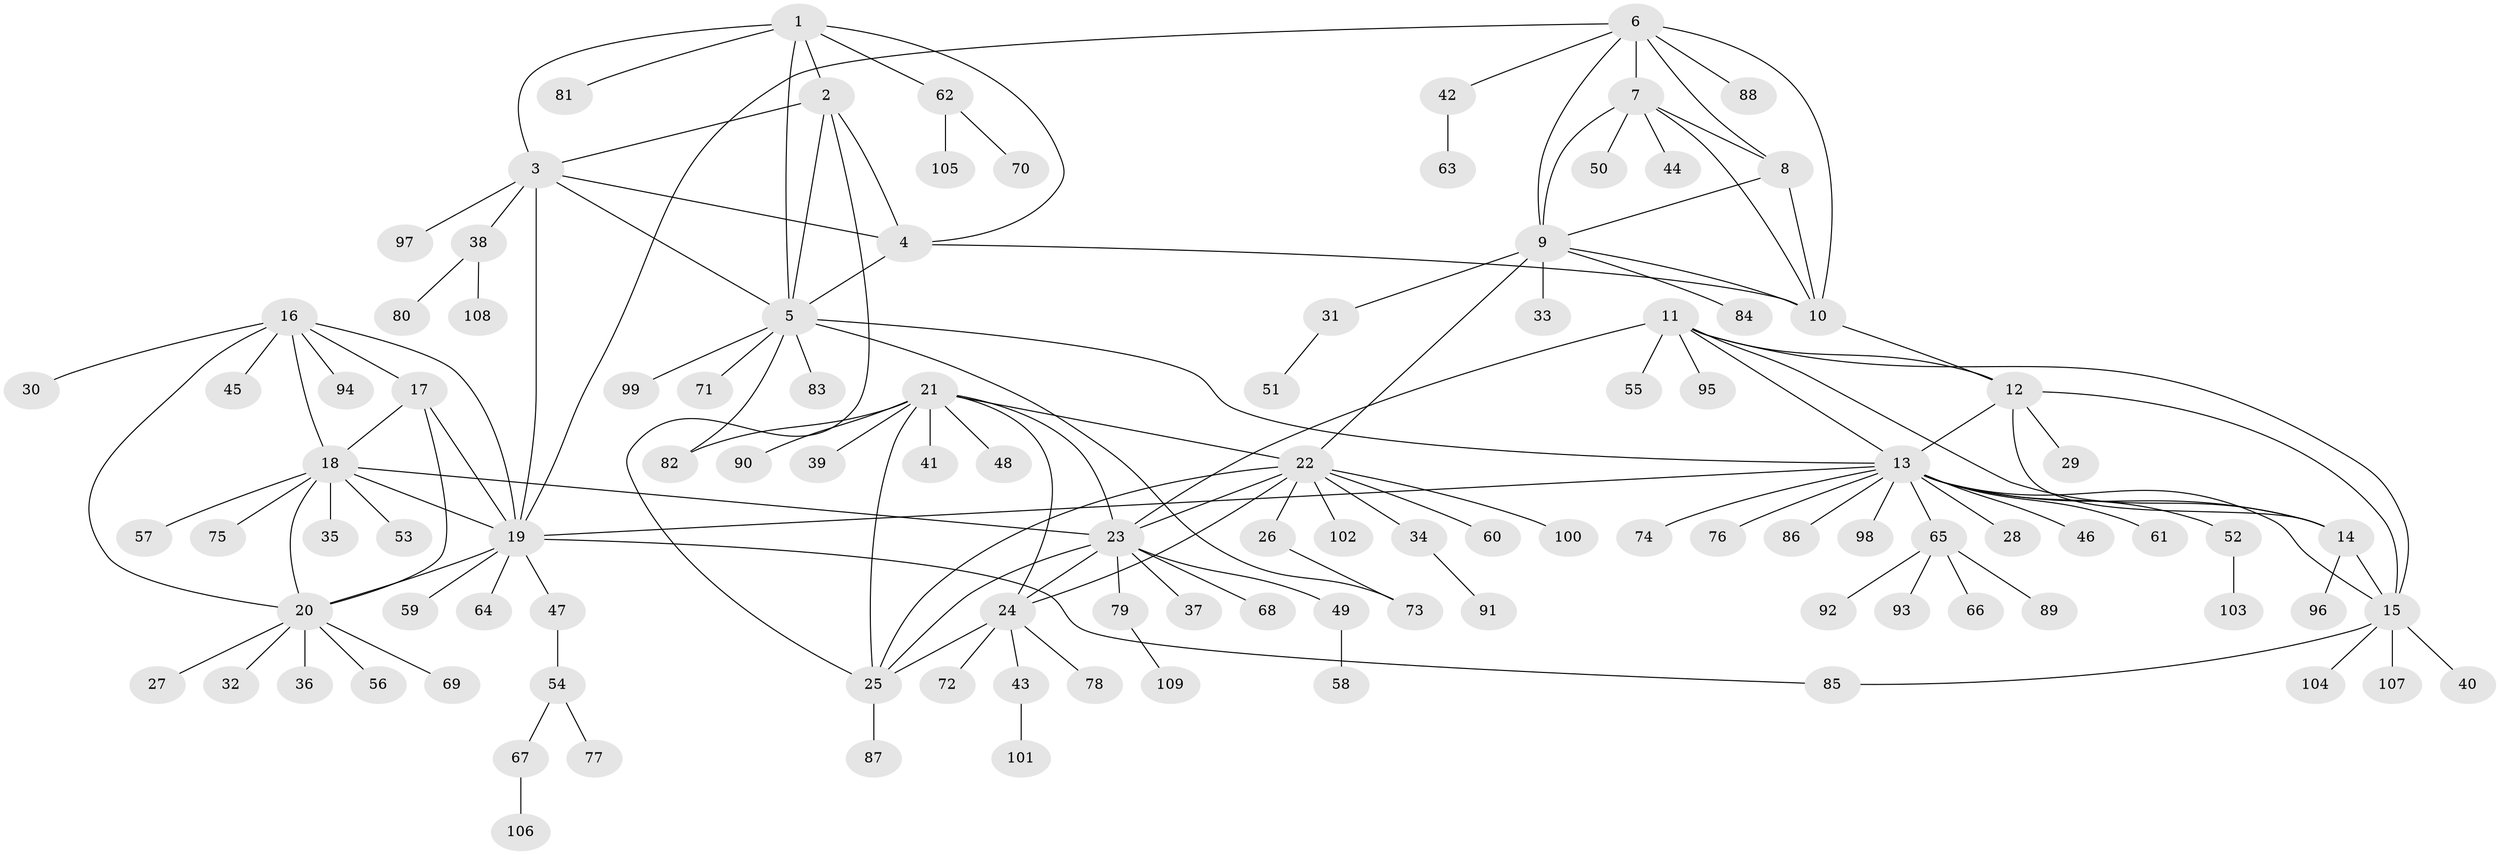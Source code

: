 // Generated by graph-tools (version 1.1) at 2025/11/02/27/25 16:11:30]
// undirected, 109 vertices, 147 edges
graph export_dot {
graph [start="1"]
  node [color=gray90,style=filled];
  1;
  2;
  3;
  4;
  5;
  6;
  7;
  8;
  9;
  10;
  11;
  12;
  13;
  14;
  15;
  16;
  17;
  18;
  19;
  20;
  21;
  22;
  23;
  24;
  25;
  26;
  27;
  28;
  29;
  30;
  31;
  32;
  33;
  34;
  35;
  36;
  37;
  38;
  39;
  40;
  41;
  42;
  43;
  44;
  45;
  46;
  47;
  48;
  49;
  50;
  51;
  52;
  53;
  54;
  55;
  56;
  57;
  58;
  59;
  60;
  61;
  62;
  63;
  64;
  65;
  66;
  67;
  68;
  69;
  70;
  71;
  72;
  73;
  74;
  75;
  76;
  77;
  78;
  79;
  80;
  81;
  82;
  83;
  84;
  85;
  86;
  87;
  88;
  89;
  90;
  91;
  92;
  93;
  94;
  95;
  96;
  97;
  98;
  99;
  100;
  101;
  102;
  103;
  104;
  105;
  106;
  107;
  108;
  109;
  1 -- 2;
  1 -- 3;
  1 -- 4;
  1 -- 5;
  1 -- 62;
  1 -- 81;
  2 -- 3;
  2 -- 4;
  2 -- 5;
  2 -- 25;
  3 -- 4;
  3 -- 5;
  3 -- 19;
  3 -- 38;
  3 -- 97;
  4 -- 5;
  4 -- 10;
  5 -- 13;
  5 -- 71;
  5 -- 73;
  5 -- 82;
  5 -- 83;
  5 -- 99;
  6 -- 7;
  6 -- 8;
  6 -- 9;
  6 -- 10;
  6 -- 19;
  6 -- 42;
  6 -- 88;
  7 -- 8;
  7 -- 9;
  7 -- 10;
  7 -- 44;
  7 -- 50;
  8 -- 9;
  8 -- 10;
  9 -- 10;
  9 -- 22;
  9 -- 31;
  9 -- 33;
  9 -- 84;
  10 -- 12;
  11 -- 12;
  11 -- 13;
  11 -- 14;
  11 -- 15;
  11 -- 23;
  11 -- 55;
  11 -- 95;
  12 -- 13;
  12 -- 14;
  12 -- 15;
  12 -- 29;
  13 -- 14;
  13 -- 15;
  13 -- 19;
  13 -- 28;
  13 -- 46;
  13 -- 52;
  13 -- 61;
  13 -- 65;
  13 -- 74;
  13 -- 76;
  13 -- 86;
  13 -- 98;
  14 -- 15;
  14 -- 96;
  15 -- 40;
  15 -- 85;
  15 -- 104;
  15 -- 107;
  16 -- 17;
  16 -- 18;
  16 -- 19;
  16 -- 20;
  16 -- 30;
  16 -- 45;
  16 -- 94;
  17 -- 18;
  17 -- 19;
  17 -- 20;
  18 -- 19;
  18 -- 20;
  18 -- 23;
  18 -- 35;
  18 -- 53;
  18 -- 57;
  18 -- 75;
  19 -- 20;
  19 -- 47;
  19 -- 59;
  19 -- 64;
  19 -- 85;
  20 -- 27;
  20 -- 32;
  20 -- 36;
  20 -- 56;
  20 -- 69;
  21 -- 22;
  21 -- 23;
  21 -- 24;
  21 -- 25;
  21 -- 39;
  21 -- 41;
  21 -- 48;
  21 -- 82;
  21 -- 90;
  22 -- 23;
  22 -- 24;
  22 -- 25;
  22 -- 26;
  22 -- 34;
  22 -- 60;
  22 -- 100;
  22 -- 102;
  23 -- 24;
  23 -- 25;
  23 -- 37;
  23 -- 49;
  23 -- 68;
  23 -- 79;
  24 -- 25;
  24 -- 43;
  24 -- 72;
  24 -- 78;
  25 -- 87;
  26 -- 73;
  31 -- 51;
  34 -- 91;
  38 -- 80;
  38 -- 108;
  42 -- 63;
  43 -- 101;
  47 -- 54;
  49 -- 58;
  52 -- 103;
  54 -- 67;
  54 -- 77;
  62 -- 70;
  62 -- 105;
  65 -- 66;
  65 -- 89;
  65 -- 92;
  65 -- 93;
  67 -- 106;
  79 -- 109;
}
